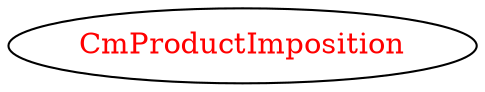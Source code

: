 digraph dependencyGraph {
 concentrate=true;
 ranksep="2.0";
 rankdir="LR"; 
 splines="ortho";
"CmProductImposition" [fontcolor="red"];
}
